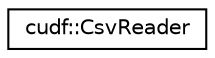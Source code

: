 digraph "Graphical Class Hierarchy"
{
  edge [fontname="Helvetica",fontsize="10",labelfontname="Helvetica",labelfontsize="10"];
  node [fontname="Helvetica",fontsize="10",shape=record];
  rankdir="LR";
  Node0 [label="cudf::CsvReader",height=0.2,width=0.4,color="black", fillcolor="white", style="filled",URL="$classcudf_1_1CsvReader.html",tooltip="Class used to parse Json input and convert it into gdf columns. "];
}
